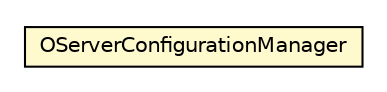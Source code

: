 #!/usr/local/bin/dot
#
# Class diagram 
# Generated by UMLGraph version R5_6-24-gf6e263 (http://www.umlgraph.org/)
#

digraph G {
	edge [fontname="Helvetica",fontsize=10,labelfontname="Helvetica",labelfontsize=10];
	node [fontname="Helvetica",fontsize=10,shape=plaintext];
	nodesep=0.25;
	ranksep=0.5;
	// com.orientechnologies.orient.server.config.OServerConfigurationManager
	c3824015 [label=<<table title="com.orientechnologies.orient.server.config.OServerConfigurationManager" border="0" cellborder="1" cellspacing="0" cellpadding="2" port="p" bgcolor="lemonChiffon" href="./OServerConfigurationManager.html">
		<tr><td><table border="0" cellspacing="0" cellpadding="1">
<tr><td align="center" balign="center"> OServerConfigurationManager </td></tr>
		</table></td></tr>
		</table>>, URL="./OServerConfigurationManager.html", fontname="Helvetica", fontcolor="black", fontsize=10.0];
}

